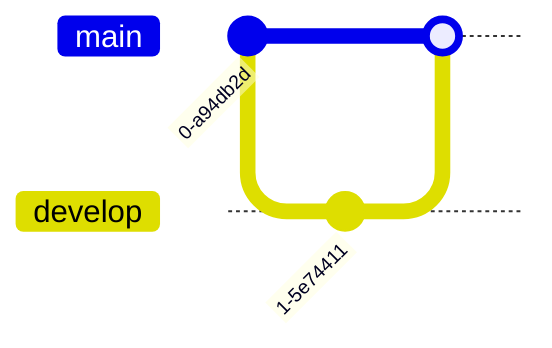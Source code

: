 gitGraph:
    commit
    branch develop
    checkout develop
    commit
    checkout main
    merge develop
